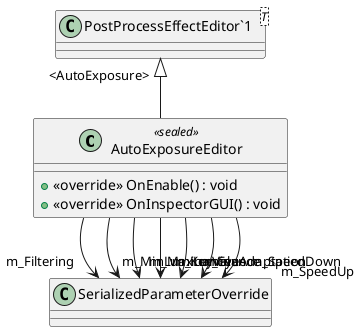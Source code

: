 @startuml
class AutoExposureEditor <<sealed>> {
    + <<override>> OnEnable() : void
    + <<override>> OnInspectorGUI() : void
}
class "PostProcessEffectEditor`1"<T> {
}
"PostProcessEffectEditor`1" "<AutoExposure>" <|-- AutoExposureEditor
AutoExposureEditor --> "m_Filtering" SerializedParameterOverride
AutoExposureEditor --> "m_MinLuminance" SerializedParameterOverride
AutoExposureEditor --> "m_MaxLuminance" SerializedParameterOverride
AutoExposureEditor --> "m_KeyValue" SerializedParameterOverride
AutoExposureEditor --> "m_EyeAdaptation" SerializedParameterOverride
AutoExposureEditor --> "m_SpeedUp" SerializedParameterOverride
AutoExposureEditor --> "m_SpeedDown" SerializedParameterOverride
@enduml
